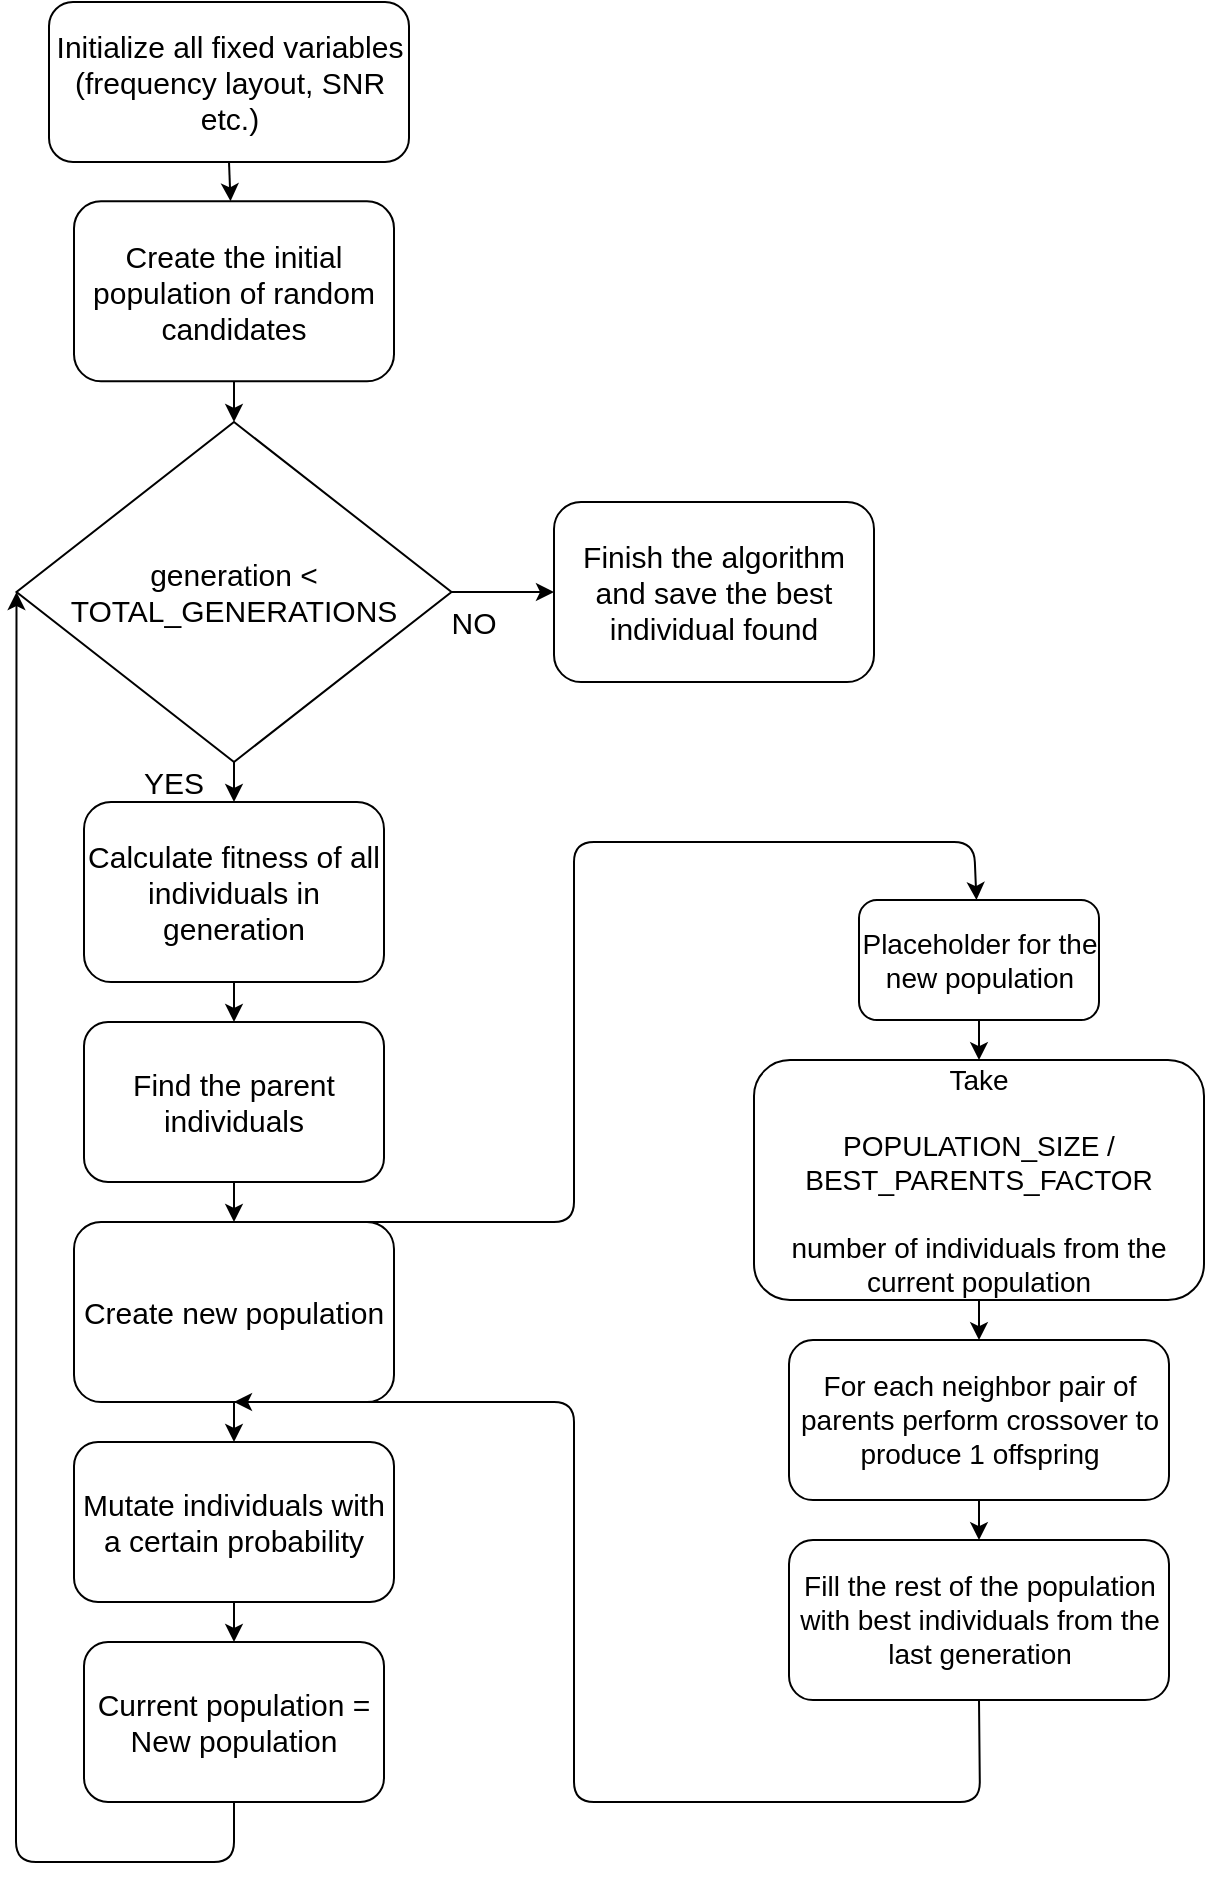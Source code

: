 <mxfile version="12.6.6" type="device"><diagram id="M98QA9T4bV7hvf1YWo5x" name="Page-1"><mxGraphModel dx="1673" dy="2018" grid="1" gridSize="10" guides="1" tooltips="1" connect="1" arrows="1" fold="1" page="1" pageScale="1" pageWidth="850" pageHeight="1100" math="0" shadow="0"><root><mxCell id="0"/><mxCell id="1" parent="0"/><mxCell id="8fI3Iwy2j6IRSIoRCR-t-1" value="Initialize all fixed variables (frequency layout, SNR etc.)" style="rounded=1;whiteSpace=wrap;html=1;fontSize=15;" vertex="1" parent="1"><mxGeometry x="127.5" y="-100" width="180" height="80" as="geometry"/></mxCell><mxCell id="8fI3Iwy2j6IRSIoRCR-t-2" value="Create the initial population of random candidates" style="rounded=1;whiteSpace=wrap;html=1;fontSize=15;" vertex="1" parent="1"><mxGeometry x="140" y="-0.35" width="160" height="90" as="geometry"/></mxCell><mxCell id="8fI3Iwy2j6IRSIoRCR-t-3" value="Calculate fitness of all individuals in generation" style="rounded=1;whiteSpace=wrap;html=1;fontSize=15;" vertex="1" parent="1"><mxGeometry x="145" y="300" width="150" height="90" as="geometry"/></mxCell><mxCell id="8fI3Iwy2j6IRSIoRCR-t-4" value="generation &amp;lt; TOTAL_GENERATIONS" style="rhombus;whiteSpace=wrap;html=1;fontSize=15;" vertex="1" parent="1"><mxGeometry x="111.25" y="110" width="217.5" height="170" as="geometry"/></mxCell><mxCell id="8fI3Iwy2j6IRSIoRCR-t-5" value="Find the parent individuals" style="rounded=1;whiteSpace=wrap;html=1;fontSize=15;" vertex="1" parent="1"><mxGeometry x="145" y="410" width="150" height="80" as="geometry"/></mxCell><mxCell id="8fI3Iwy2j6IRSIoRCR-t-6" value="Create new population" style="rounded=1;whiteSpace=wrap;html=1;fontSize=15;" vertex="1" parent="1"><mxGeometry x="140" y="510" width="160" height="90" as="geometry"/></mxCell><mxCell id="8fI3Iwy2j6IRSIoRCR-t-7" value="Mutate individuals with a certain probability" style="rounded=1;whiteSpace=wrap;html=1;fontSize=15;" vertex="1" parent="1"><mxGeometry x="140" y="620" width="160" height="80" as="geometry"/></mxCell><mxCell id="8fI3Iwy2j6IRSIoRCR-t-8" value="Current population = New population" style="rounded=1;whiteSpace=wrap;html=1;fontSize=15;" vertex="1" parent="1"><mxGeometry x="145" y="720" width="150" height="80" as="geometry"/></mxCell><mxCell id="8fI3Iwy2j6IRSIoRCR-t-11" value="" style="endArrow=classic;html=1;exitX=0.5;exitY=1;exitDx=0;exitDy=0;fontSize=15;" edge="1" parent="1" source="8fI3Iwy2j6IRSIoRCR-t-7" target="8fI3Iwy2j6IRSIoRCR-t-8"><mxGeometry width="50" height="50" relative="1" as="geometry"><mxPoint x="130" y="770" as="sourcePoint"/><mxPoint x="180" y="720" as="targetPoint"/></mxGeometry></mxCell><mxCell id="8fI3Iwy2j6IRSIoRCR-t-12" value="" style="endArrow=classic;html=1;exitX=0.5;exitY=1;exitDx=0;exitDy=0;fontSize=15;" edge="1" parent="1" source="8fI3Iwy2j6IRSIoRCR-t-6" target="8fI3Iwy2j6IRSIoRCR-t-7"><mxGeometry width="50" height="50" relative="1" as="geometry"><mxPoint x="130" y="770" as="sourcePoint"/><mxPoint x="180" y="720" as="targetPoint"/></mxGeometry></mxCell><mxCell id="8fI3Iwy2j6IRSIoRCR-t-13" value="" style="endArrow=classic;html=1;exitX=0.5;exitY=1;exitDx=0;exitDy=0;fontSize=15;" edge="1" parent="1" source="8fI3Iwy2j6IRSIoRCR-t-5" target="8fI3Iwy2j6IRSIoRCR-t-6"><mxGeometry width="50" height="50" relative="1" as="geometry"><mxPoint x="130" y="770" as="sourcePoint"/><mxPoint x="180" y="720" as="targetPoint"/></mxGeometry></mxCell><mxCell id="8fI3Iwy2j6IRSIoRCR-t-14" value="" style="endArrow=classic;html=1;fontSize=15;" edge="1" parent="1" source="8fI3Iwy2j6IRSIoRCR-t-3" target="8fI3Iwy2j6IRSIoRCR-t-5"><mxGeometry width="50" height="50" relative="1" as="geometry"><mxPoint x="130" y="770" as="sourcePoint"/><mxPoint x="180" y="720" as="targetPoint"/></mxGeometry></mxCell><mxCell id="8fI3Iwy2j6IRSIoRCR-t-15" value="" style="endArrow=classic;html=1;exitX=0.5;exitY=1;exitDx=0;exitDy=0;fontSize=15;" edge="1" parent="1" source="8fI3Iwy2j6IRSIoRCR-t-4" target="8fI3Iwy2j6IRSIoRCR-t-3"><mxGeometry width="50" height="50" relative="1" as="geometry"><mxPoint x="130" y="770" as="sourcePoint"/><mxPoint x="180" y="720" as="targetPoint"/></mxGeometry></mxCell><mxCell id="8fI3Iwy2j6IRSIoRCR-t-16" value="" style="endArrow=classic;html=1;exitX=0.5;exitY=1;exitDx=0;exitDy=0;entryX=0.5;entryY=0;entryDx=0;entryDy=0;fontSize=15;" edge="1" parent="1" source="8fI3Iwy2j6IRSIoRCR-t-2" target="8fI3Iwy2j6IRSIoRCR-t-4"><mxGeometry width="50" height="50" relative="1" as="geometry"><mxPoint x="130" y="770" as="sourcePoint"/><mxPoint x="180" y="720" as="targetPoint"/></mxGeometry></mxCell><mxCell id="8fI3Iwy2j6IRSIoRCR-t-17" value="" style="endArrow=classic;html=1;exitX=0.5;exitY=1;exitDx=0;exitDy=0;fontSize=15;" edge="1" parent="1" source="8fI3Iwy2j6IRSIoRCR-t-1" target="8fI3Iwy2j6IRSIoRCR-t-2"><mxGeometry width="50" height="50" relative="1" as="geometry"><mxPoint x="130" y="770" as="sourcePoint"/><mxPoint x="180" y="720" as="targetPoint"/></mxGeometry></mxCell><mxCell id="8fI3Iwy2j6IRSIoRCR-t-18" value="YES" style="text;html=1;strokeColor=none;fillColor=none;align=center;verticalAlign=middle;whiteSpace=wrap;rounded=0;fontSize=15;" vertex="1" parent="1"><mxGeometry x="170" y="280" width="40" height="20" as="geometry"/></mxCell><mxCell id="8fI3Iwy2j6IRSIoRCR-t-22" value="Finish the algorithm and save the best individual found" style="rounded=1;whiteSpace=wrap;html=1;fontSize=15;" vertex="1" parent="1"><mxGeometry x="380" y="150" width="160" height="90" as="geometry"/></mxCell><mxCell id="8fI3Iwy2j6IRSIoRCR-t-23" value="" style="endArrow=classic;html=1;exitX=1;exitY=0.5;exitDx=0;exitDy=0;entryX=0;entryY=0.5;entryDx=0;entryDy=0;fontSize=15;" edge="1" parent="1" source="8fI3Iwy2j6IRSIoRCR-t-4" target="8fI3Iwy2j6IRSIoRCR-t-22"><mxGeometry width="50" height="50" relative="1" as="geometry"><mxPoint x="130" y="770" as="sourcePoint"/><mxPoint x="180" y="720" as="targetPoint"/></mxGeometry></mxCell><mxCell id="8fI3Iwy2j6IRSIoRCR-t-24" value="NO" style="text;html=1;strokeColor=none;fillColor=none;align=center;verticalAlign=middle;whiteSpace=wrap;rounded=0;fontSize=15;" vertex="1" parent="1"><mxGeometry x="320" y="200" width="40" height="20" as="geometry"/></mxCell><mxCell id="8fI3Iwy2j6IRSIoRCR-t-26" value="Placeholder for the new population" style="rounded=1;whiteSpace=wrap;html=1;fontSize=14;" vertex="1" parent="1"><mxGeometry x="532.5" y="349.06" width="120" height="60" as="geometry"/></mxCell><mxCell id="8fI3Iwy2j6IRSIoRCR-t-27" value="&lt;div style=&quot;font-size: 14px;&quot;&gt;Take&lt;/div&gt;&lt;div style=&quot;font-size: 14px;&quot;&gt;&lt;br style=&quot;font-size: 14px;&quot;&gt;&lt;/div&gt;&lt;div style=&quot;font-size: 14px;&quot;&gt;POPULATION_SIZE / BEST_PARENTS_FACTOR &lt;br style=&quot;font-size: 14px;&quot;&gt;&lt;/div&gt;&lt;div style=&quot;font-size: 14px;&quot;&gt;&lt;br style=&quot;font-size: 14px;&quot;&gt;&lt;/div&gt;&lt;div style=&quot;font-size: 14px;&quot;&gt;number of individuals from the current population&lt;/div&gt;" style="rounded=1;whiteSpace=wrap;html=1;fontSize=14;" vertex="1" parent="1"><mxGeometry x="480" y="429.06" width="225" height="120" as="geometry"/></mxCell><mxCell id="8fI3Iwy2j6IRSIoRCR-t-28" value="For each neighbor pair of parents perform crossover to produce 1 offspring" style="rounded=1;whiteSpace=wrap;html=1;fontSize=14;" vertex="1" parent="1"><mxGeometry x="497.5" y="569.06" width="190" height="80" as="geometry"/></mxCell><mxCell id="8fI3Iwy2j6IRSIoRCR-t-29" value="Fill the rest of the population with best individuals from the last generation" style="rounded=1;whiteSpace=wrap;html=1;fontSize=14;" vertex="1" parent="1"><mxGeometry x="497.5" y="669.06" width="190" height="80" as="geometry"/></mxCell><mxCell id="8fI3Iwy2j6IRSIoRCR-t-31" value="" style="endArrow=classic;html=1;fontSize=14;exitX=0.5;exitY=0;exitDx=0;exitDy=0;" edge="1" parent="1" source="8fI3Iwy2j6IRSIoRCR-t-6" target="8fI3Iwy2j6IRSIoRCR-t-26"><mxGeometry width="50" height="50" relative="1" as="geometry"><mxPoint x="110" y="870" as="sourcePoint"/><mxPoint x="670" y="320" as="targetPoint"/><Array as="points"><mxPoint x="390" y="510"/><mxPoint x="390" y="320"/><mxPoint x="590" y="320"/></Array></mxGeometry></mxCell><mxCell id="8fI3Iwy2j6IRSIoRCR-t-32" value="" style="endArrow=classic;html=1;fontSize=14;exitX=0.5;exitY=1;exitDx=0;exitDy=0;entryX=0.5;entryY=1;entryDx=0;entryDy=0;" edge="1" parent="1" source="8fI3Iwy2j6IRSIoRCR-t-29" target="8fI3Iwy2j6IRSIoRCR-t-6"><mxGeometry width="50" height="50" relative="1" as="geometry"><mxPoint x="110" y="870" as="sourcePoint"/><mxPoint x="390" y="540" as="targetPoint"/><Array as="points"><mxPoint x="593" y="800"/><mxPoint x="390" y="800"/><mxPoint x="390" y="600"/></Array></mxGeometry></mxCell><mxCell id="8fI3Iwy2j6IRSIoRCR-t-33" value="" style="endArrow=classic;html=1;fontSize=14;exitX=0.5;exitY=1;exitDx=0;exitDy=0;" edge="1" parent="1" source="8fI3Iwy2j6IRSIoRCR-t-26" target="8fI3Iwy2j6IRSIoRCR-t-27"><mxGeometry width="50" height="50" relative="1" as="geometry"><mxPoint x="110" y="880" as="sourcePoint"/><mxPoint x="160" y="830" as="targetPoint"/></mxGeometry></mxCell><mxCell id="8fI3Iwy2j6IRSIoRCR-t-34" value="" style="endArrow=classic;html=1;fontSize=14;exitX=0.5;exitY=1;exitDx=0;exitDy=0;entryX=0.5;entryY=0;entryDx=0;entryDy=0;" edge="1" parent="1" source="8fI3Iwy2j6IRSIoRCR-t-27" target="8fI3Iwy2j6IRSIoRCR-t-28"><mxGeometry width="50" height="50" relative="1" as="geometry"><mxPoint x="110" y="880" as="sourcePoint"/><mxPoint x="160" y="830" as="targetPoint"/></mxGeometry></mxCell><mxCell id="8fI3Iwy2j6IRSIoRCR-t-35" value="" style="endArrow=classic;html=1;fontSize=14;exitX=0.5;exitY=1;exitDx=0;exitDy=0;" edge="1" parent="1" source="8fI3Iwy2j6IRSIoRCR-t-28" target="8fI3Iwy2j6IRSIoRCR-t-29"><mxGeometry width="50" height="50" relative="1" as="geometry"><mxPoint x="110" y="880" as="sourcePoint"/><mxPoint x="160" y="830" as="targetPoint"/></mxGeometry></mxCell><mxCell id="8fI3Iwy2j6IRSIoRCR-t-36" value="" style="endArrow=classic;html=1;fontSize=14;exitX=0.5;exitY=1;exitDx=0;exitDy=0;entryX=0;entryY=0.5;entryDx=0;entryDy=0;" edge="1" parent="1" source="8fI3Iwy2j6IRSIoRCR-t-8" target="8fI3Iwy2j6IRSIoRCR-t-4"><mxGeometry width="50" height="50" relative="1" as="geometry"><mxPoint x="110" y="880" as="sourcePoint"/><mxPoint x="120" y="290" as="targetPoint"/><Array as="points"><mxPoint x="220" y="830"/><mxPoint x="111" y="830"/></Array></mxGeometry></mxCell></root></mxGraphModel></diagram></mxfile>
